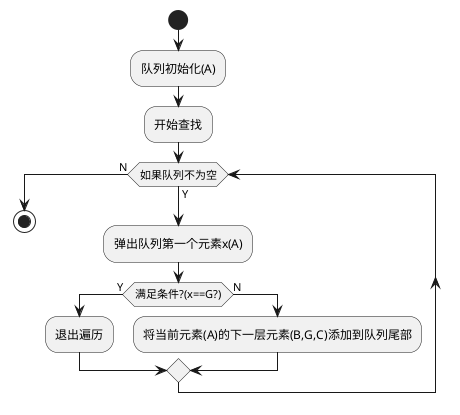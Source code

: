@startuml
start
:队列初始化(A);
:开始查找;
while (如果队列不为空) is (Y)
    :弹出队列第一个元素x(A);
    if(满足条件?(x==G?)) then (Y)
        :退出遍历;
    else(N)
        :将当前元素(A)的下一层元素(B,G,C)添加到队列尾部;
    endif
endwhile(N)
stop
@enduml
